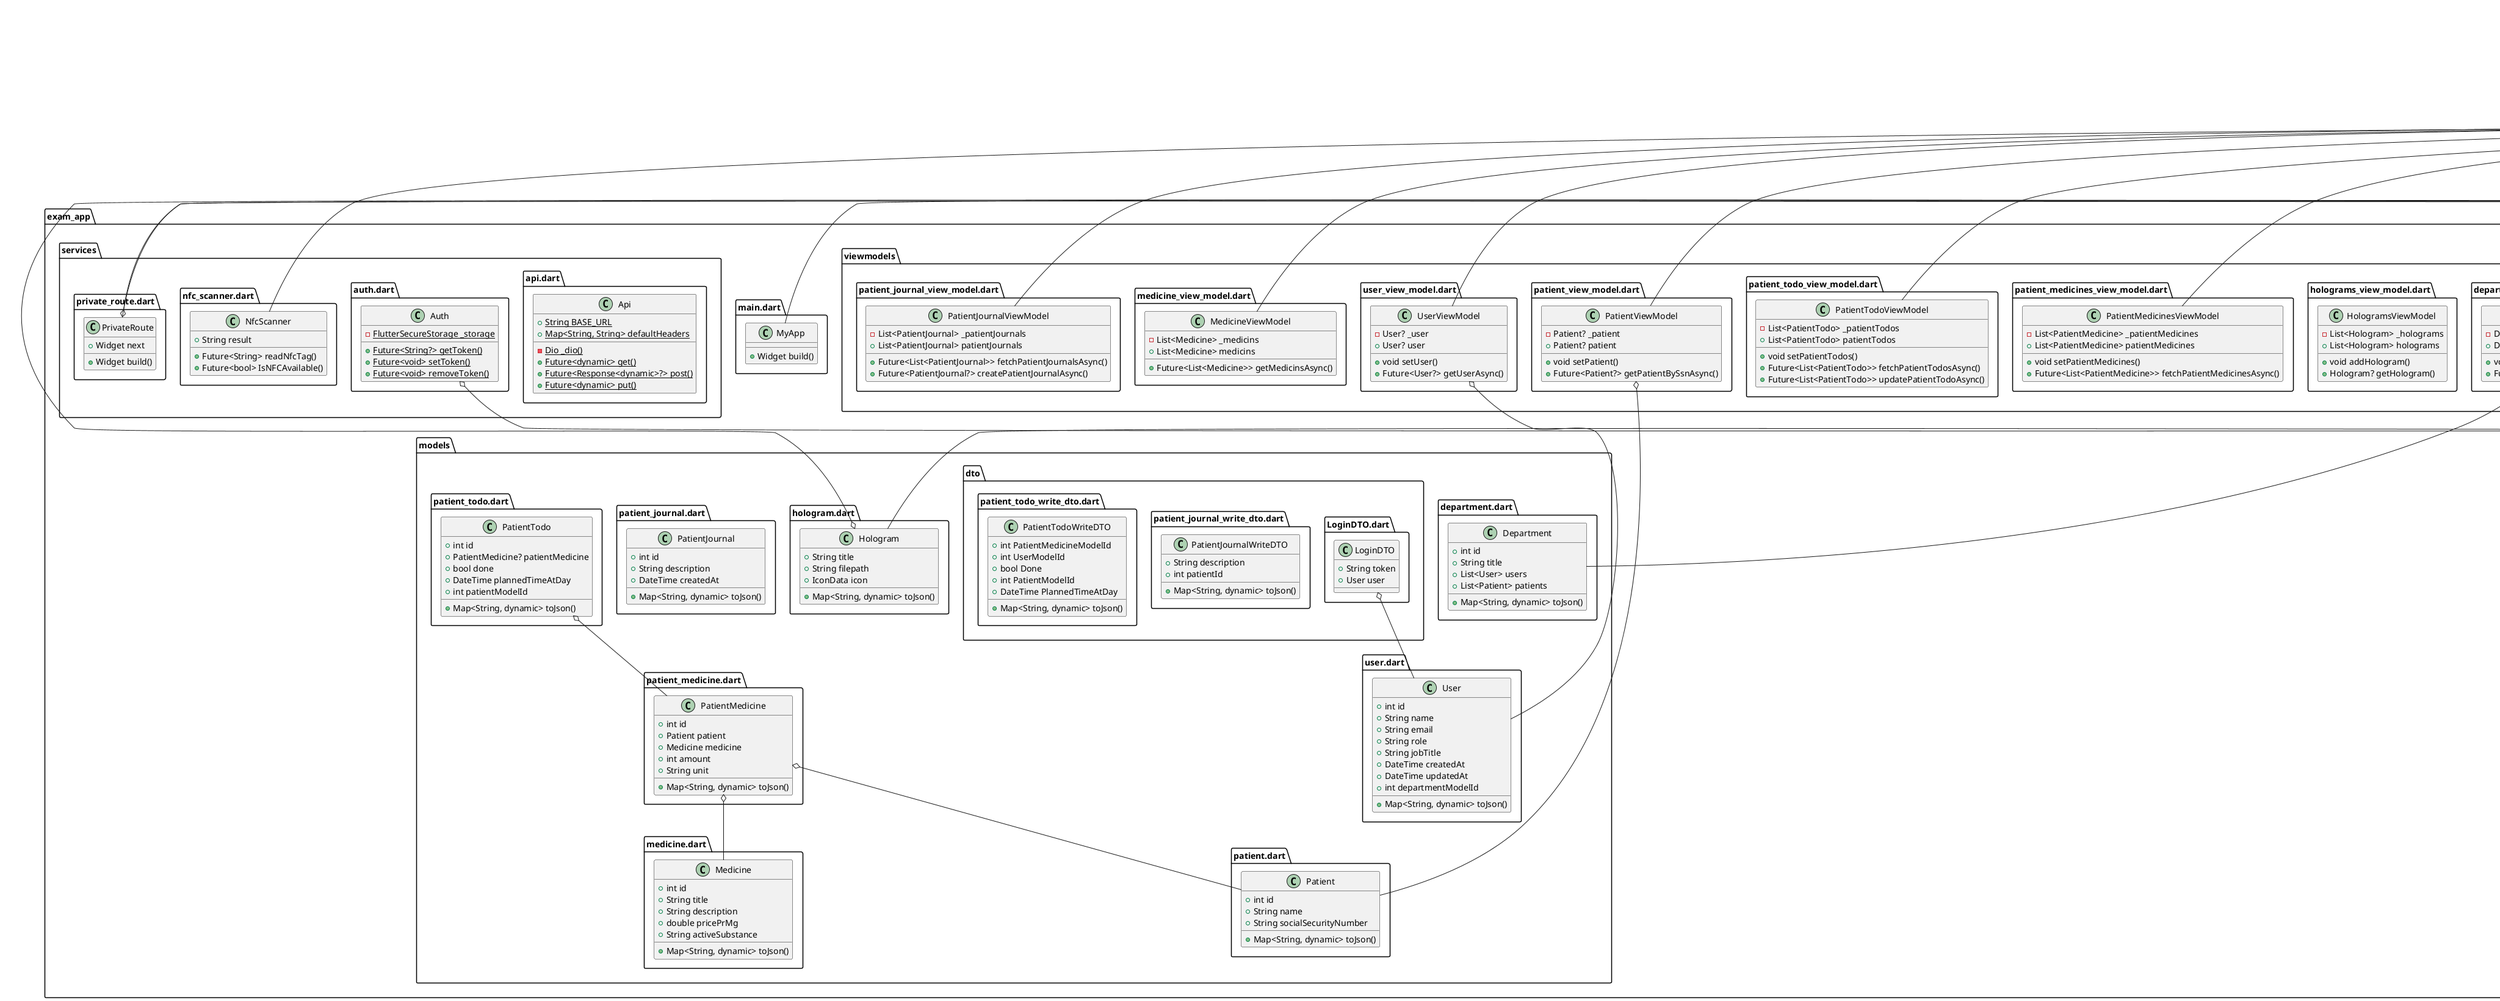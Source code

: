 @startuml
set namespaceSeparator ::

class "exam_app::components::drawer.dart::ExamDrawer" {
  +Widget build()
}

"flutter::src::widgets::framework.dart::StatelessWidget" <|-- "exam_app::components::drawer.dart::ExamDrawer"

class "exam_app::components::nfc_modal_bottom_sheet.dart::NfcModalBottomSheet" {
  +Widget build()
}

"flutter::src::widgets::framework.dart::StatelessWidget" <|-- "exam_app::components::nfc_modal_bottom_sheet.dart::NfcModalBottomSheet"

class "exam_app::components::social_security_input_format.dart::SocialSecurityInputFormat" {
  {static} -int _maxChars
  +TextEditingValue formatEditUpdate()
}

"flutter::src::services::text_formatter.dart::TextInputFormatter" <|-- "exam_app::components::social_security_input_format.dart::SocialSecurityInputFormat"

class "exam_app::components::ssn_input_modal_bottom_sheet.dart::SsnInputModalBottomSheet" {
  {static} -GlobalKey<FormState> _formKey
  +Widget build()
}

"exam_app::components::ssn_input_modal_bottom_sheet.dart::SsnInputModalBottomSheet" o-- "flutter::src::widgets::framework.dart::GlobalKey<FormState>"
"flutter::src::widgets::framework.dart::StatelessWidget" <|-- "exam_app::components::ssn_input_modal_bottom_sheet.dart::SsnInputModalBottomSheet"

class "exam_app::components::waiting.dart::Waiting" {
  +Widget build()
}

"flutter::src::widgets::framework.dart::StatelessWidget" <|-- "exam_app::components::waiting.dart::Waiting"

class "exam_app::firebase_options.dart::DefaultFirebaseOptions" {
  {static} +FirebaseOptions web
  {static} +FirebaseOptions android
  {static} +FirebaseOptions ios
  {static} +FirebaseOptions macos
  {static} +FirebaseOptions currentPlatform
}

"exam_app::firebase_options.dart::DefaultFirebaseOptions" o-- "firebase_core_platform_interface::firebase_core_platform_interface.dart::FirebaseOptions"

class "exam_app::main.dart::MyApp" {
  +Widget build()
}

"flutter::src::widgets::framework.dart::StatelessWidget" <|-- "exam_app::main.dart::MyApp"

class "exam_app::models::department.dart::Department" {
  +int id
  +String title
  +List<User> users
  +List<Patient> patients
  +Map<String, dynamic> toJson()
}

class "exam_app::models::dto::LoginDTO.dart::LoginDTO" {
  +String token
  +User user
}

"exam_app::models::dto::LoginDTO.dart::LoginDTO" o-- "exam_app::models::user.dart::User"

class "exam_app::models::dto::patient_journal_write_dto.dart::PatientJournalWriteDTO" {
  +String description
  +int patientId
  +Map<String, dynamic> toJson()
}

class "exam_app::models::dto::patient_todo_write_dto.dart::PatientTodoWriteDTO" {
  +int PatientMedicineModelId
  +int UserModelId
  +bool Done
  +int PatientModelId
  +DateTime PlannedTimeAtDay
  +Map<String, dynamic> toJson()
}

class "exam_app::models::hologram.dart::Hologram" {
  +String title
  +String filepath
  +IconData icon
  +Map<String, dynamic> toJson()
}

"exam_app::models::hologram.dart::Hologram" o-- "flutter::src::widgets::icon_data.dart::IconData"

class "exam_app::models::medicine.dart::Medicine" {
  +int id
  +String title
  +String description
  +double pricePrMg
  +String activeSubstance
  +Map<String, dynamic> toJson()
}

class "exam_app::models::patient.dart::Patient" {
  +int id
  +String name
  +String socialSecurityNumber
  +Map<String, dynamic> toJson()
}

class "exam_app::models::patient_journal.dart::PatientJournal" {
  +int id
  +String description
  +DateTime createdAt
  +Map<String, dynamic> toJson()
}

class "exam_app::models::patient_medicine.dart::PatientMedicine" {
  +int id
  +Patient patient
  +Medicine medicine
  +int amount
  +String unit
  +Map<String, dynamic> toJson()
}

"exam_app::models::patient_medicine.dart::PatientMedicine" o-- "exam_app::models::patient.dart::Patient"
"exam_app::models::patient_medicine.dart::PatientMedicine" o-- "exam_app::models::medicine.dart::Medicine"

class "exam_app::models::patient_todo.dart::PatientTodo" {
  +int id
  +PatientMedicine? patientMedicine
  +bool done
  +DateTime plannedTimeAtDay
  +int patientModelId
  +Map<String, dynamic> toJson()
}

"exam_app::models::patient_todo.dart::PatientTodo" o-- "exam_app::models::patient_medicine.dart::PatientMedicine"

class "exam_app::models::user.dart::User" {
  +int id
  +String name
  +String email
  +String role
  +String jobTitle
  +DateTime createdAt
  +DateTime updatedAt
  +int departmentModelId
  +Map<String, dynamic> toJson()
}

class "exam_app::services::api.dart::Api" {
  {static} +String BASE_URL
  {static} +Map<String, String> defaultHeaders
  {static} -Dio _dio()
  {static} +Future<dynamic> get()
  {static} +Future<Response<dynamic>?> post()
  {static} +Future<dynamic> put()
}

class "exam_app::services::auth.dart::Auth" {
  {static} -FlutterSecureStorage _storage
  {static} +Future<String?> getToken()
  {static} +Future<void> setToken()
  {static} +Future<void> removeToken()
}

"exam_app::services::auth.dart::Auth" o-- "flutter_secure_storage::flutter_secure_storage.dart::FlutterSecureStorage"

class "exam_app::services::nfc_scanner.dart::NfcScanner" {
  +String result
  +Future<String> readNfcTag()
  +Future<bool> IsNFCAvailable()
}

"flutter::src::foundation::change_notifier.dart::ChangeNotifier" <|-- "exam_app::services::nfc_scanner.dart::NfcScanner"

class "exam_app::services::private_route.dart::PrivateRoute" {
  +Widget next
  +Widget build()
}

"exam_app::services::private_route.dart::PrivateRoute" o-- "flutter::src::widgets::framework.dart::Widget"
"flutter::src::widgets::framework.dart::StatelessWidget" <|-- "exam_app::services::private_route.dart::PrivateRoute"

class "exam_app::viewmodels::department_view_model.dart::DepartmentViewModel" {
  -Department? _department
  +Department? department
  +void setDepartment()
  +Future<Department?> getDepartmentAsync()
}

"exam_app::viewmodels::department_view_model.dart::DepartmentViewModel" o-- "exam_app::models::department.dart::Department"
"flutter::src::foundation::change_notifier.dart::ChangeNotifier" <|-- "exam_app::viewmodels::department_view_model.dart::DepartmentViewModel"

class "exam_app::viewmodels::holograms_view_model.dart::HologramsViewModel" {
  -List<Hologram> _holograms
  +List<Hologram> holograms
  +void addHologram()
  +Hologram? getHologram()
}

class "exam_app::viewmodels::medicine_view_model.dart::MedicineViewModel" {
  -List<Medicine> _medicins
  +List<Medicine> medicins
  +Future<List<Medicine>> getMedicinsAsync()
}

"flutter::src::foundation::change_notifier.dart::ChangeNotifier" <|-- "exam_app::viewmodels::medicine_view_model.dart::MedicineViewModel"

class "exam_app::viewmodels::patient_journal_view_model.dart::PatientJournalViewModel" {
  -List<PatientJournal> _patientJournals
  +List<PatientJournal> patientJournals
  +Future<List<PatientJournal>> fetchPatientJournalsAsync()
  +Future<PatientJournal?> createPatientJournalAsync()
}

"flutter::src::foundation::change_notifier.dart::ChangeNotifier" <|-- "exam_app::viewmodels::patient_journal_view_model.dart::PatientJournalViewModel"

class "exam_app::viewmodels::patient_medicines_view_model.dart::PatientMedicinesViewModel" {
  -List<PatientMedicine> _patientMedicines
  +List<PatientMedicine> patientMedicines
  +void setPatientMedicines()
  +Future<List<PatientMedicine>> fetchPatientMedicinesAsync()
}

"flutter::src::foundation::change_notifier.dart::ChangeNotifier" <|-- "exam_app::viewmodels::patient_medicines_view_model.dart::PatientMedicinesViewModel"

class "exam_app::viewmodels::patient_todo_view_model.dart::PatientTodoViewModel" {
  -List<PatientTodo> _patientTodos
  +List<PatientTodo> patientTodos
  +void setPatientTodos()
  +Future<List<PatientTodo>> fetchPatientTodosAsync()
  +Future<List<PatientTodo>> updatePatientTodoAsync()
}

"flutter::src::foundation::change_notifier.dart::ChangeNotifier" <|-- "exam_app::viewmodels::patient_todo_view_model.dart::PatientTodoViewModel"

class "exam_app::viewmodels::patient_view_model.dart::PatientViewModel" {
  -Patient? _patient
  +Patient? patient
  +void setPatient()
  +Future<Patient?> getPatientBySsnAsync()
}

"exam_app::viewmodels::patient_view_model.dart::PatientViewModel" o-- "exam_app::models::patient.dart::Patient"
"flutter::src::foundation::change_notifier.dart::ChangeNotifier" <|-- "exam_app::viewmodels::patient_view_model.dart::PatientViewModel"

class "exam_app::viewmodels::user_view_model.dart::UserViewModel" {
  -User? _user
  +User? user
  +void setUser()
  +Future<User?> getUserAsync()
}

"exam_app::viewmodels::user_view_model.dart::UserViewModel" o-- "exam_app::models::user.dart::User"
"flutter::src::foundation::change_notifier.dart::ChangeNotifier" <|-- "exam_app::viewmodels::user_view_model.dart::UserViewModel"

class "exam_app::views::department_view.dart::DepartmentView" {
  +Widget build()
}

"flutter::src::widgets::framework.dart::StatelessWidget" <|-- "exam_app::views::department_view.dart::DepartmentView"

class "exam_app::views::frontpage_view.dart::FrontpageView" {
  +Widget build()
}

"flutter::src::widgets::framework.dart::StatelessWidget" <|-- "exam_app::views::frontpage_view.dart::FrontpageView"

class "exam_app::views::holograms_view.dart::HologramsView" {
  +Widget build()
}

"flutter::src::widgets::framework.dart::StatelessWidget" <|-- "exam_app::views::holograms_view.dart::HologramsView"

class "exam_app::views::hologram_view.dart::HologramView" {
  +Hologram hologram
  +Widget build()
}

"exam_app::views::hologram_view.dart::HologramView" o-- "exam_app::models::hologram.dart::Hologram"
"flutter::src::widgets::framework.dart::StatelessWidget" <|-- "exam_app::views::hologram_view.dart::HologramView"

class "exam_app::views::layout_view.dart::LayoutView" {
  +Widget child
  +Widget build()
}

"exam_app::views::layout_view.dart::LayoutView" o-- "flutter::src::widgets::framework.dart::Widget"
"flutter::src::widgets::framework.dart::StatelessWidget" <|-- "exam_app::views::layout_view.dart::LayoutView"

class "exam_app::views::login.dart::LoginPage" {
  +String? next
  +State<LoginPage> createState()
}

"flutter::src::widgets::framework.dart::StatefulWidget" <|-- "exam_app::views::login.dart::LoginPage"

class "exam_app::views::login.dart::_LoginPageState" {
  -bool _showPassword
  -void _clickShowPassword()
  +Widget build()
}

"flutter::src::widgets::framework.dart::State" <|-- "exam_app::views::login.dart::_LoginPageState"

class "exam_app::views::medicine_view.dart::MedicineView" {
  +Widget build()
}

"flutter::src::widgets::framework.dart::StatelessWidget" <|-- "exam_app::views::medicine_view.dart::MedicineView"

class "exam_app::views::nfc_view.dart::NfcViewAnimation" {
  +State<NfcViewAnimation> createState()
}

"flutter::src::widgets::framework.dart::StatefulWidget" <|-- "exam_app::views::nfc_view.dart::NfcViewAnimation"

class "exam_app::views::nfc_view.dart::_NfcViewAnimationState" {
  -AnimationController _controller
  +void initState()
  +void dispose()
  +Widget build()
}

"exam_app::views::nfc_view.dart::_NfcViewAnimationState" o-- "flutter::src::animation::animation_controller.dart::AnimationController"
"flutter::src::widgets::framework.dart::State" <|-- "exam_app::views::nfc_view.dart::_NfcViewAnimationState"
"flutter::src::widgets::ticker_provider.dart::SingleTickerProviderStateMixin" <|-- "exam_app::views::nfc_view.dart::_NfcViewAnimationState"

class "exam_app::views::patient_journal_view.dart::PatientJournalView" {
  +Widget build()
}

"flutter::src::widgets::framework.dart::StatelessWidget" <|-- "exam_app::views::patient_journal_view.dart::PatientJournalView"

class "exam_app::views::patient_medicine_view.dart::PatientMedicineView" {
  +int patientId
  +Widget build()
}

"flutter::src::widgets::framework.dart::StatelessWidget" <|-- "exam_app::views::patient_medicine_view.dart::PatientMedicineView"

class "exam_app::views::patient_todo_view.dart::PatientTodoView" {
  +Widget build()
}

"flutter::src::widgets::framework.dart::StatelessWidget" <|-- "exam_app::views::patient_todo_view.dart::PatientTodoView"

class "exam_app::views::patient_view.dart::PatientView" {
  +State<PatientView> createState()
}

"flutter::src::widgets::framework.dart::StatefulWidget" <|-- "exam_app::views::patient_view.dart::PatientView"

class "exam_app::views::patient_view.dart::_PatientViewState" {
  -TabController _tabController
  +void initState()
  +Widget build()
}

"exam_app::views::patient_view.dart::_PatientViewState" o-- "flutter::src::material::tab_controller.dart::TabController"
"flutter::src::widgets::framework.dart::State" <|-- "exam_app::views::patient_view.dart::_PatientViewState"
"flutter::src::widgets::ticker_provider.dart::SingleTickerProviderStateMixin" <|-- "exam_app::views::patient_view.dart::_PatientViewState"

class "exam_app::views::qr_scan_view.dart::QrScanView" {
  +State<QrScanView> createState()
}

"flutter::src::widgets::framework.dart::StatefulWidget" <|-- "exam_app::views::qr_scan_view.dart::QrScanView"

class "exam_app::views::qr_scan_view.dart::_QrScanViewState" {
  +GlobalKey<State<StatefulWidget>> qrKey
  +QRViewController? controller
  +Barcode? result
  +Stream<Barcode>? subscription
  -void _onQRViewCreated()
  +void dispose()
  +Widget build()
}

"exam_app::views::qr_scan_view.dart::_QrScanViewState" o-- "flutter::src::widgets::framework.dart::GlobalKey<State<StatefulWidget>>"
"exam_app::views::qr_scan_view.dart::_QrScanViewState" o-- "qr_code_scanner::src::qr_code_scanner.dart::QRViewController"
"exam_app::views::qr_scan_view.dart::_QrScanViewState" o-- "qr_code_scanner::src::types::barcode.dart::Barcode"
"exam_app::views::qr_scan_view.dart::_QrScanViewState" o-- "dart::async::Stream<Barcode>"
"flutter::src::widgets::framework.dart::State" <|-- "exam_app::views::qr_scan_view.dart::_QrScanViewState"

class "exam_app::views::scan_view.dart::ScanView" {
  +Widget build()
}

"flutter::src::widgets::framework.dart::StatelessWidget" <|-- "exam_app::views::scan_view.dart::ScanView"

class "exam_app::views::settings_view.dart::SettingsView" {
  +Widget build()
}

"flutter::src::widgets::framework.dart::StatelessWidget" <|-- "exam_app::views::settings_view.dart::SettingsView"


@enduml